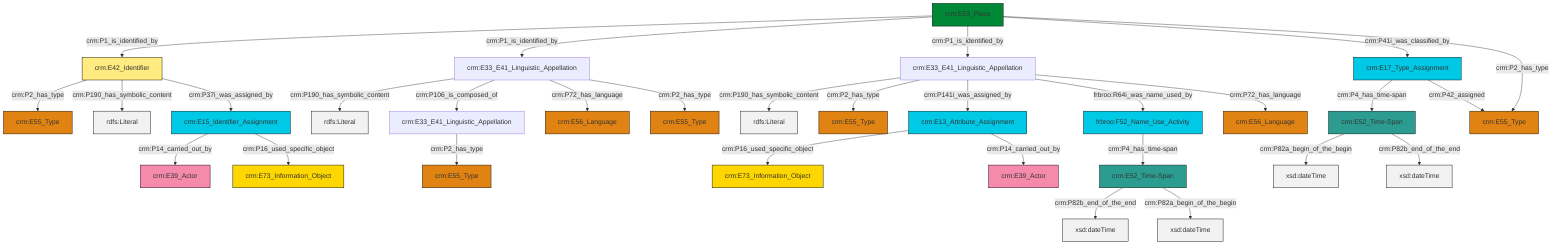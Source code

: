 graph TD
classDef Literal fill:#f2f2f2,stroke:#000000;
classDef CRM_Entity fill:#FFFFFF,stroke:#000000;
classDef Temporal_Entity fill:#00C9E6, stroke:#000000;
classDef Type fill:#E18312, stroke:#000000;
classDef Time-Span fill:#2C9C91, stroke:#000000;
classDef Appellation fill:#FFEB7F, stroke:#000000;
classDef Place fill:#008836, stroke:#000000;
classDef Persistent_Item fill:#B266B2, stroke:#000000;
classDef Conceptual_Object fill:#FFD700, stroke:#000000;
classDef Physical_Thing fill:#D2B48C, stroke:#000000;
classDef Actor fill:#f58aad, stroke:#000000;
classDef PC_Classes fill:#4ce600, stroke:#000000;
classDef Multi fill:#cccccc,stroke:#000000;

0["crm:E33_E41_Linguistic_Appellation"]:::Default -->|crm:P190_has_symbolic_content| 1[rdfs:Literal]:::Literal
2["crm:E15_Identifier_Assignment"]:::Temporal_Entity -->|crm:P14_carried_out_by| 3["crm:E39_Actor"]:::Actor
4["crm:E33_E41_Linguistic_Appellation"]:::Default -->|crm:P190_has_symbolic_content| 5[rdfs:Literal]:::Literal
6["crm:E42_Identifier"]:::Appellation -->|crm:P2_has_type| 7["crm:E55_Type"]:::Type
0["crm:E33_E41_Linguistic_Appellation"]:::Default -->|crm:P2_has_type| 9["crm:E55_Type"]:::Type
0["crm:E33_E41_Linguistic_Appellation"]:::Default -->|crm:P141i_was_assigned_by| 10["crm:E13_Attribute_Assignment"]:::Temporal_Entity
11["crm:E53_Place"]:::Place -->|crm:P1_is_identified_by| 6["crm:E42_Identifier"]:::Appellation
11["crm:E53_Place"]:::Place -->|crm:P1_is_identified_by| 4["crm:E33_E41_Linguistic_Appellation"]:::Default
12["frbroo:F52_Name_Use_Activity"]:::Temporal_Entity -->|crm:P4_has_time-span| 21["crm:E52_Time-Span"]:::Time-Span
6["crm:E42_Identifier"]:::Appellation -->|crm:P190_has_symbolic_content| 24[rdfs:Literal]:::Literal
10["crm:E13_Attribute_Assignment"]:::Temporal_Entity -->|crm:P16_used_specific_object| 25["crm:E73_Information_Object"]:::Conceptual_Object
2["crm:E15_Identifier_Assignment"]:::Temporal_Entity -->|crm:P16_used_specific_object| 30["crm:E73_Information_Object"]:::Conceptual_Object
0["crm:E33_E41_Linguistic_Appellation"]:::Default -->|frbroo:R64i_was_name_used_by| 12["frbroo:F52_Name_Use_Activity"]:::Temporal_Entity
0["crm:E33_E41_Linguistic_Appellation"]:::Default -->|crm:P72_has_language| 35["crm:E56_Language"]:::Type
11["crm:E53_Place"]:::Place -->|crm:P1_is_identified_by| 0["crm:E33_E41_Linguistic_Appellation"]:::Default
22["crm:E17_Type_Assignment"]:::Temporal_Entity -->|crm:P4_has_time-span| 19["crm:E52_Time-Span"]:::Time-Span
4["crm:E33_E41_Linguistic_Appellation"]:::Default -->|crm:P106_is_composed_of| 40["crm:E33_E41_Linguistic_Appellation"]:::Default
11["crm:E53_Place"]:::Place -->|crm:P41i_was_classified_by| 22["crm:E17_Type_Assignment"]:::Temporal_Entity
21["crm:E52_Time-Span"]:::Time-Span -->|crm:P82b_end_of_the_end| 41[xsd:dateTime]:::Literal
6["crm:E42_Identifier"]:::Appellation -->|crm:P37i_was_assigned_by| 2["crm:E15_Identifier_Assignment"]:::Temporal_Entity
21["crm:E52_Time-Span"]:::Time-Span -->|crm:P82a_begin_of_the_begin| 42[xsd:dateTime]:::Literal
40["crm:E33_E41_Linguistic_Appellation"]:::Default -->|crm:P2_has_type| 27["crm:E55_Type"]:::Type
19["crm:E52_Time-Span"]:::Time-Span -->|crm:P82a_begin_of_the_begin| 46[xsd:dateTime]:::Literal
19["crm:E52_Time-Span"]:::Time-Span -->|crm:P82b_end_of_the_end| 47[xsd:dateTime]:::Literal
11["crm:E53_Place"]:::Place -->|crm:P2_has_type| 38["crm:E55_Type"]:::Type
22["crm:E17_Type_Assignment"]:::Temporal_Entity -->|crm:P42_assigned| 38["crm:E55_Type"]:::Type
4["crm:E33_E41_Linguistic_Appellation"]:::Default -->|crm:P72_has_language| 49["crm:E56_Language"]:::Type
10["crm:E13_Attribute_Assignment"]:::Temporal_Entity -->|crm:P14_carried_out_by| 14["crm:E39_Actor"]:::Actor
4["crm:E33_E41_Linguistic_Appellation"]:::Default -->|crm:P2_has_type| 16["crm:E55_Type"]:::Type